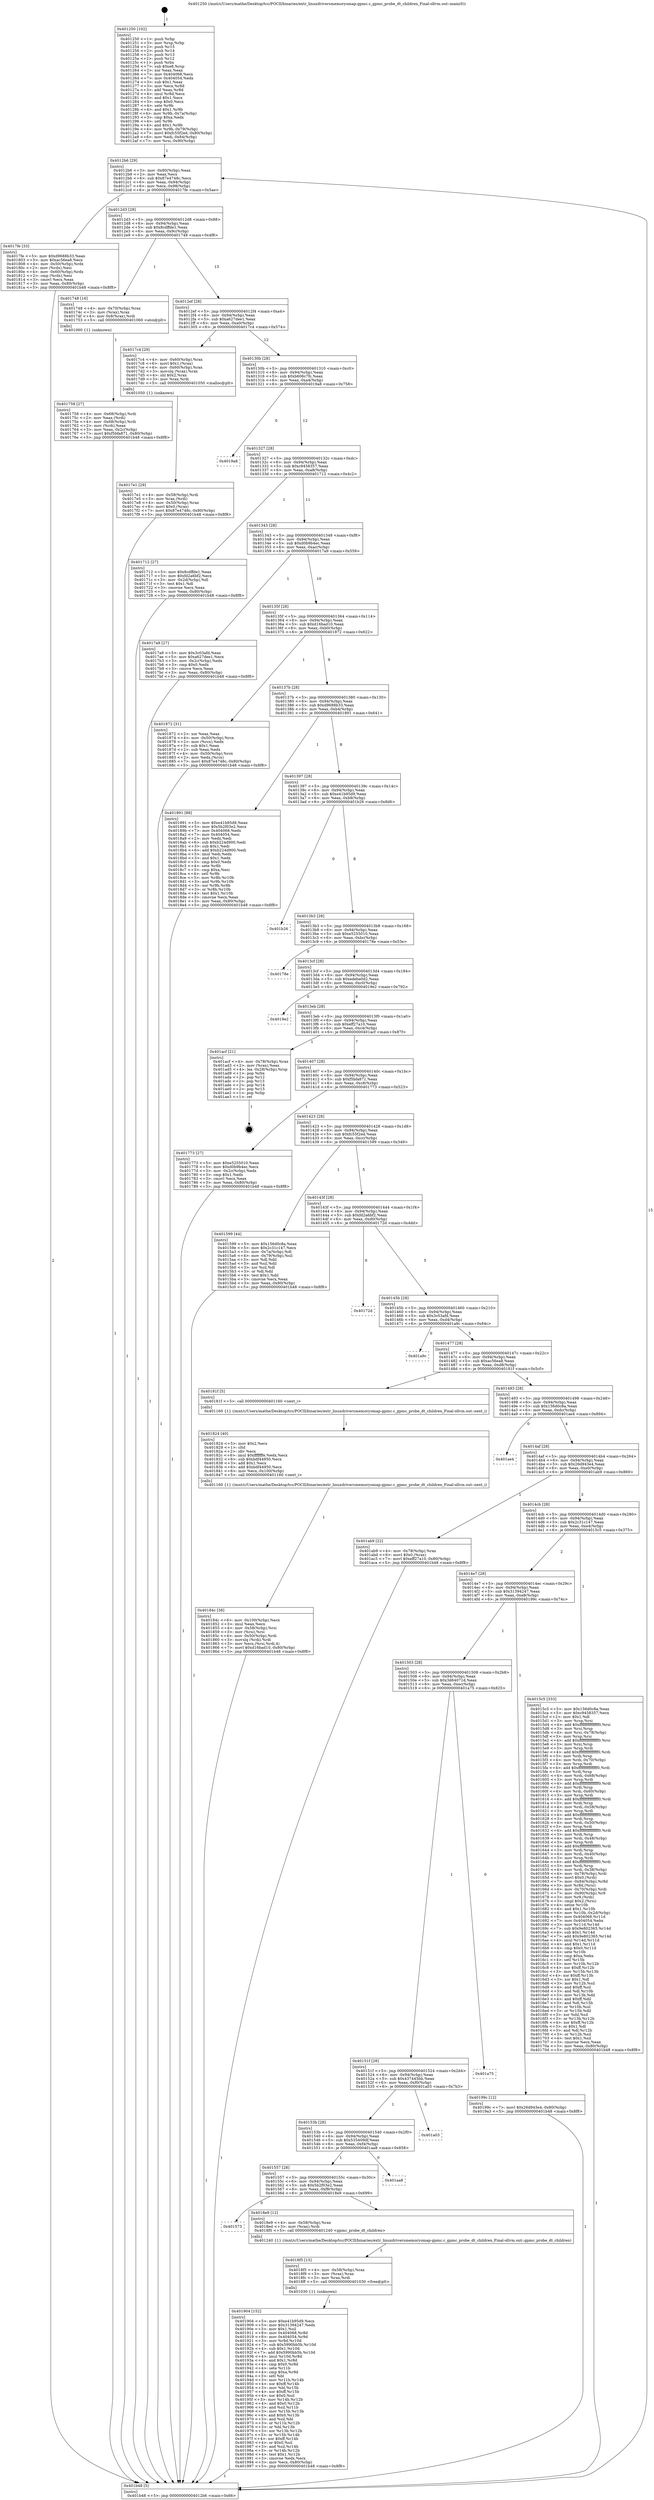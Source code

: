 digraph "0x401250" {
  label = "0x401250 (/mnt/c/Users/mathe/Desktop/tcc/POCII/binaries/extr_linuxdriversmemoryomap-gpmc.c_gpmc_probe_dt_children_Final-ollvm.out::main(0))"
  labelloc = "t"
  node[shape=record]

  Entry [label="",width=0.3,height=0.3,shape=circle,fillcolor=black,style=filled]
  "0x4012b6" [label="{
     0x4012b6 [29]\l
     | [instrs]\l
     &nbsp;&nbsp;0x4012b6 \<+3\>: mov -0x80(%rbp),%eax\l
     &nbsp;&nbsp;0x4012b9 \<+2\>: mov %eax,%ecx\l
     &nbsp;&nbsp;0x4012bb \<+6\>: sub $0x87e4748c,%ecx\l
     &nbsp;&nbsp;0x4012c1 \<+6\>: mov %eax,-0x94(%rbp)\l
     &nbsp;&nbsp;0x4012c7 \<+6\>: mov %ecx,-0x98(%rbp)\l
     &nbsp;&nbsp;0x4012cd \<+6\>: je 00000000004017fe \<main+0x5ae\>\l
  }"]
  "0x4017fe" [label="{
     0x4017fe [33]\l
     | [instrs]\l
     &nbsp;&nbsp;0x4017fe \<+5\>: mov $0xd9688b33,%eax\l
     &nbsp;&nbsp;0x401803 \<+5\>: mov $0xac56ea8,%ecx\l
     &nbsp;&nbsp;0x401808 \<+4\>: mov -0x50(%rbp),%rdx\l
     &nbsp;&nbsp;0x40180c \<+2\>: mov (%rdx),%esi\l
     &nbsp;&nbsp;0x40180e \<+4\>: mov -0x60(%rbp),%rdx\l
     &nbsp;&nbsp;0x401812 \<+2\>: cmp (%rdx),%esi\l
     &nbsp;&nbsp;0x401814 \<+3\>: cmovl %ecx,%eax\l
     &nbsp;&nbsp;0x401817 \<+3\>: mov %eax,-0x80(%rbp)\l
     &nbsp;&nbsp;0x40181a \<+5\>: jmp 0000000000401b48 \<main+0x8f8\>\l
  }"]
  "0x4012d3" [label="{
     0x4012d3 [28]\l
     | [instrs]\l
     &nbsp;&nbsp;0x4012d3 \<+5\>: jmp 00000000004012d8 \<main+0x88\>\l
     &nbsp;&nbsp;0x4012d8 \<+6\>: mov -0x94(%rbp),%eax\l
     &nbsp;&nbsp;0x4012de \<+5\>: sub $0x8cdffde1,%eax\l
     &nbsp;&nbsp;0x4012e3 \<+6\>: mov %eax,-0x9c(%rbp)\l
     &nbsp;&nbsp;0x4012e9 \<+6\>: je 0000000000401748 \<main+0x4f8\>\l
  }"]
  Exit [label="",width=0.3,height=0.3,shape=circle,fillcolor=black,style=filled,peripheries=2]
  "0x401748" [label="{
     0x401748 [16]\l
     | [instrs]\l
     &nbsp;&nbsp;0x401748 \<+4\>: mov -0x70(%rbp),%rax\l
     &nbsp;&nbsp;0x40174c \<+3\>: mov (%rax),%rax\l
     &nbsp;&nbsp;0x40174f \<+4\>: mov 0x8(%rax),%rdi\l
     &nbsp;&nbsp;0x401753 \<+5\>: call 0000000000401060 \<atoi@plt\>\l
     | [calls]\l
     &nbsp;&nbsp;0x401060 \{1\} (unknown)\l
  }"]
  "0x4012ef" [label="{
     0x4012ef [28]\l
     | [instrs]\l
     &nbsp;&nbsp;0x4012ef \<+5\>: jmp 00000000004012f4 \<main+0xa4\>\l
     &nbsp;&nbsp;0x4012f4 \<+6\>: mov -0x94(%rbp),%eax\l
     &nbsp;&nbsp;0x4012fa \<+5\>: sub $0xa627dee1,%eax\l
     &nbsp;&nbsp;0x4012ff \<+6\>: mov %eax,-0xa0(%rbp)\l
     &nbsp;&nbsp;0x401305 \<+6\>: je 00000000004017c4 \<main+0x574\>\l
  }"]
  "0x401904" [label="{
     0x401904 [152]\l
     | [instrs]\l
     &nbsp;&nbsp;0x401904 \<+5\>: mov $0xe41b95d9,%ecx\l
     &nbsp;&nbsp;0x401909 \<+5\>: mov $0x31394247,%edx\l
     &nbsp;&nbsp;0x40190e \<+3\>: mov $0x1,%sil\l
     &nbsp;&nbsp;0x401911 \<+8\>: mov 0x404068,%r8d\l
     &nbsp;&nbsp;0x401919 \<+8\>: mov 0x404054,%r9d\l
     &nbsp;&nbsp;0x401921 \<+3\>: mov %r8d,%r10d\l
     &nbsp;&nbsp;0x401924 \<+7\>: sub $0x5990bb5b,%r10d\l
     &nbsp;&nbsp;0x40192b \<+4\>: sub $0x1,%r10d\l
     &nbsp;&nbsp;0x40192f \<+7\>: add $0x5990bb5b,%r10d\l
     &nbsp;&nbsp;0x401936 \<+4\>: imul %r10d,%r8d\l
     &nbsp;&nbsp;0x40193a \<+4\>: and $0x1,%r8d\l
     &nbsp;&nbsp;0x40193e \<+4\>: cmp $0x0,%r8d\l
     &nbsp;&nbsp;0x401942 \<+4\>: sete %r11b\l
     &nbsp;&nbsp;0x401946 \<+4\>: cmp $0xa,%r9d\l
     &nbsp;&nbsp;0x40194a \<+3\>: setl %bl\l
     &nbsp;&nbsp;0x40194d \<+3\>: mov %r11b,%r14b\l
     &nbsp;&nbsp;0x401950 \<+4\>: xor $0xff,%r14b\l
     &nbsp;&nbsp;0x401954 \<+3\>: mov %bl,%r15b\l
     &nbsp;&nbsp;0x401957 \<+4\>: xor $0xff,%r15b\l
     &nbsp;&nbsp;0x40195b \<+4\>: xor $0x0,%sil\l
     &nbsp;&nbsp;0x40195f \<+3\>: mov %r14b,%r12b\l
     &nbsp;&nbsp;0x401962 \<+4\>: and $0x0,%r12b\l
     &nbsp;&nbsp;0x401966 \<+3\>: and %sil,%r11b\l
     &nbsp;&nbsp;0x401969 \<+3\>: mov %r15b,%r13b\l
     &nbsp;&nbsp;0x40196c \<+4\>: and $0x0,%r13b\l
     &nbsp;&nbsp;0x401970 \<+3\>: and %sil,%bl\l
     &nbsp;&nbsp;0x401973 \<+3\>: or %r11b,%r12b\l
     &nbsp;&nbsp;0x401976 \<+3\>: or %bl,%r13b\l
     &nbsp;&nbsp;0x401979 \<+3\>: xor %r13b,%r12b\l
     &nbsp;&nbsp;0x40197c \<+3\>: or %r15b,%r14b\l
     &nbsp;&nbsp;0x40197f \<+4\>: xor $0xff,%r14b\l
     &nbsp;&nbsp;0x401983 \<+4\>: or $0x0,%sil\l
     &nbsp;&nbsp;0x401987 \<+3\>: and %sil,%r14b\l
     &nbsp;&nbsp;0x40198a \<+3\>: or %r14b,%r12b\l
     &nbsp;&nbsp;0x40198d \<+4\>: test $0x1,%r12b\l
     &nbsp;&nbsp;0x401991 \<+3\>: cmovne %edx,%ecx\l
     &nbsp;&nbsp;0x401994 \<+3\>: mov %ecx,-0x80(%rbp)\l
     &nbsp;&nbsp;0x401997 \<+5\>: jmp 0000000000401b48 \<main+0x8f8\>\l
  }"]
  "0x4017c4" [label="{
     0x4017c4 [29]\l
     | [instrs]\l
     &nbsp;&nbsp;0x4017c4 \<+4\>: mov -0x60(%rbp),%rax\l
     &nbsp;&nbsp;0x4017c8 \<+6\>: movl $0x1,(%rax)\l
     &nbsp;&nbsp;0x4017ce \<+4\>: mov -0x60(%rbp),%rax\l
     &nbsp;&nbsp;0x4017d2 \<+3\>: movslq (%rax),%rax\l
     &nbsp;&nbsp;0x4017d5 \<+4\>: shl $0x2,%rax\l
     &nbsp;&nbsp;0x4017d9 \<+3\>: mov %rax,%rdi\l
     &nbsp;&nbsp;0x4017dc \<+5\>: call 0000000000401050 \<malloc@plt\>\l
     | [calls]\l
     &nbsp;&nbsp;0x401050 \{1\} (unknown)\l
  }"]
  "0x40130b" [label="{
     0x40130b [28]\l
     | [instrs]\l
     &nbsp;&nbsp;0x40130b \<+5\>: jmp 0000000000401310 \<main+0xc0\>\l
     &nbsp;&nbsp;0x401310 \<+6\>: mov -0x94(%rbp),%eax\l
     &nbsp;&nbsp;0x401316 \<+5\>: sub $0xb606c7fc,%eax\l
     &nbsp;&nbsp;0x40131b \<+6\>: mov %eax,-0xa4(%rbp)\l
     &nbsp;&nbsp;0x401321 \<+6\>: je 00000000004019a8 \<main+0x758\>\l
  }"]
  "0x4018f5" [label="{
     0x4018f5 [15]\l
     | [instrs]\l
     &nbsp;&nbsp;0x4018f5 \<+4\>: mov -0x58(%rbp),%rax\l
     &nbsp;&nbsp;0x4018f9 \<+3\>: mov (%rax),%rax\l
     &nbsp;&nbsp;0x4018fc \<+3\>: mov %rax,%rdi\l
     &nbsp;&nbsp;0x4018ff \<+5\>: call 0000000000401030 \<free@plt\>\l
     | [calls]\l
     &nbsp;&nbsp;0x401030 \{1\} (unknown)\l
  }"]
  "0x4019a8" [label="{
     0x4019a8\l
  }", style=dashed]
  "0x401327" [label="{
     0x401327 [28]\l
     | [instrs]\l
     &nbsp;&nbsp;0x401327 \<+5\>: jmp 000000000040132c \<main+0xdc\>\l
     &nbsp;&nbsp;0x40132c \<+6\>: mov -0x94(%rbp),%eax\l
     &nbsp;&nbsp;0x401332 \<+5\>: sub $0xc9458357,%eax\l
     &nbsp;&nbsp;0x401337 \<+6\>: mov %eax,-0xa8(%rbp)\l
     &nbsp;&nbsp;0x40133d \<+6\>: je 0000000000401712 \<main+0x4c2\>\l
  }"]
  "0x401573" [label="{
     0x401573\l
  }", style=dashed]
  "0x401712" [label="{
     0x401712 [27]\l
     | [instrs]\l
     &nbsp;&nbsp;0x401712 \<+5\>: mov $0x8cdffde1,%eax\l
     &nbsp;&nbsp;0x401717 \<+5\>: mov $0xfd2a6bf2,%ecx\l
     &nbsp;&nbsp;0x40171c \<+3\>: mov -0x2d(%rbp),%dl\l
     &nbsp;&nbsp;0x40171f \<+3\>: test $0x1,%dl\l
     &nbsp;&nbsp;0x401722 \<+3\>: cmovne %ecx,%eax\l
     &nbsp;&nbsp;0x401725 \<+3\>: mov %eax,-0x80(%rbp)\l
     &nbsp;&nbsp;0x401728 \<+5\>: jmp 0000000000401b48 \<main+0x8f8\>\l
  }"]
  "0x401343" [label="{
     0x401343 [28]\l
     | [instrs]\l
     &nbsp;&nbsp;0x401343 \<+5\>: jmp 0000000000401348 \<main+0xf8\>\l
     &nbsp;&nbsp;0x401348 \<+6\>: mov -0x94(%rbp),%eax\l
     &nbsp;&nbsp;0x40134e \<+5\>: sub $0xd0b9b4ec,%eax\l
     &nbsp;&nbsp;0x401353 \<+6\>: mov %eax,-0xac(%rbp)\l
     &nbsp;&nbsp;0x401359 \<+6\>: je 00000000004017a9 \<main+0x559\>\l
  }"]
  "0x4018e9" [label="{
     0x4018e9 [12]\l
     | [instrs]\l
     &nbsp;&nbsp;0x4018e9 \<+4\>: mov -0x58(%rbp),%rax\l
     &nbsp;&nbsp;0x4018ed \<+3\>: mov (%rax),%rdi\l
     &nbsp;&nbsp;0x4018f0 \<+5\>: call 0000000000401240 \<gpmc_probe_dt_children\>\l
     | [calls]\l
     &nbsp;&nbsp;0x401240 \{1\} (/mnt/c/Users/mathe/Desktop/tcc/POCII/binaries/extr_linuxdriversmemoryomap-gpmc.c_gpmc_probe_dt_children_Final-ollvm.out::gpmc_probe_dt_children)\l
  }"]
  "0x4017a9" [label="{
     0x4017a9 [27]\l
     | [instrs]\l
     &nbsp;&nbsp;0x4017a9 \<+5\>: mov $0x3c03afd,%eax\l
     &nbsp;&nbsp;0x4017ae \<+5\>: mov $0xa627dee1,%ecx\l
     &nbsp;&nbsp;0x4017b3 \<+3\>: mov -0x2c(%rbp),%edx\l
     &nbsp;&nbsp;0x4017b6 \<+3\>: cmp $0x0,%edx\l
     &nbsp;&nbsp;0x4017b9 \<+3\>: cmove %ecx,%eax\l
     &nbsp;&nbsp;0x4017bc \<+3\>: mov %eax,-0x80(%rbp)\l
     &nbsp;&nbsp;0x4017bf \<+5\>: jmp 0000000000401b48 \<main+0x8f8\>\l
  }"]
  "0x40135f" [label="{
     0x40135f [28]\l
     | [instrs]\l
     &nbsp;&nbsp;0x40135f \<+5\>: jmp 0000000000401364 \<main+0x114\>\l
     &nbsp;&nbsp;0x401364 \<+6\>: mov -0x94(%rbp),%eax\l
     &nbsp;&nbsp;0x40136a \<+5\>: sub $0xd16bad10,%eax\l
     &nbsp;&nbsp;0x40136f \<+6\>: mov %eax,-0xb0(%rbp)\l
     &nbsp;&nbsp;0x401375 \<+6\>: je 0000000000401872 \<main+0x622\>\l
  }"]
  "0x401557" [label="{
     0x401557 [28]\l
     | [instrs]\l
     &nbsp;&nbsp;0x401557 \<+5\>: jmp 000000000040155c \<main+0x30c\>\l
     &nbsp;&nbsp;0x40155c \<+6\>: mov -0x94(%rbp),%eax\l
     &nbsp;&nbsp;0x401562 \<+5\>: sub $0x5b2f03e2,%eax\l
     &nbsp;&nbsp;0x401567 \<+6\>: mov %eax,-0xf8(%rbp)\l
     &nbsp;&nbsp;0x40156d \<+6\>: je 00000000004018e9 \<main+0x699\>\l
  }"]
  "0x401872" [label="{
     0x401872 [31]\l
     | [instrs]\l
     &nbsp;&nbsp;0x401872 \<+2\>: xor %eax,%eax\l
     &nbsp;&nbsp;0x401874 \<+4\>: mov -0x50(%rbp),%rcx\l
     &nbsp;&nbsp;0x401878 \<+2\>: mov (%rcx),%edx\l
     &nbsp;&nbsp;0x40187a \<+3\>: sub $0x1,%eax\l
     &nbsp;&nbsp;0x40187d \<+2\>: sub %eax,%edx\l
     &nbsp;&nbsp;0x40187f \<+4\>: mov -0x50(%rbp),%rcx\l
     &nbsp;&nbsp;0x401883 \<+2\>: mov %edx,(%rcx)\l
     &nbsp;&nbsp;0x401885 \<+7\>: movl $0x87e4748c,-0x80(%rbp)\l
     &nbsp;&nbsp;0x40188c \<+5\>: jmp 0000000000401b48 \<main+0x8f8\>\l
  }"]
  "0x40137b" [label="{
     0x40137b [28]\l
     | [instrs]\l
     &nbsp;&nbsp;0x40137b \<+5\>: jmp 0000000000401380 \<main+0x130\>\l
     &nbsp;&nbsp;0x401380 \<+6\>: mov -0x94(%rbp),%eax\l
     &nbsp;&nbsp;0x401386 \<+5\>: sub $0xd9688b33,%eax\l
     &nbsp;&nbsp;0x40138b \<+6\>: mov %eax,-0xb4(%rbp)\l
     &nbsp;&nbsp;0x401391 \<+6\>: je 0000000000401891 \<main+0x641\>\l
  }"]
  "0x401aa8" [label="{
     0x401aa8\l
  }", style=dashed]
  "0x401891" [label="{
     0x401891 [88]\l
     | [instrs]\l
     &nbsp;&nbsp;0x401891 \<+5\>: mov $0xe41b95d9,%eax\l
     &nbsp;&nbsp;0x401896 \<+5\>: mov $0x5b2f03e2,%ecx\l
     &nbsp;&nbsp;0x40189b \<+7\>: mov 0x404068,%edx\l
     &nbsp;&nbsp;0x4018a2 \<+7\>: mov 0x404054,%esi\l
     &nbsp;&nbsp;0x4018a9 \<+2\>: mov %edx,%edi\l
     &nbsp;&nbsp;0x4018ab \<+6\>: sub $0xb224d900,%edi\l
     &nbsp;&nbsp;0x4018b1 \<+3\>: sub $0x1,%edi\l
     &nbsp;&nbsp;0x4018b4 \<+6\>: add $0xb224d900,%edi\l
     &nbsp;&nbsp;0x4018ba \<+3\>: imul %edi,%edx\l
     &nbsp;&nbsp;0x4018bd \<+3\>: and $0x1,%edx\l
     &nbsp;&nbsp;0x4018c0 \<+3\>: cmp $0x0,%edx\l
     &nbsp;&nbsp;0x4018c3 \<+4\>: sete %r8b\l
     &nbsp;&nbsp;0x4018c7 \<+3\>: cmp $0xa,%esi\l
     &nbsp;&nbsp;0x4018ca \<+4\>: setl %r9b\l
     &nbsp;&nbsp;0x4018ce \<+3\>: mov %r8b,%r10b\l
     &nbsp;&nbsp;0x4018d1 \<+3\>: and %r9b,%r10b\l
     &nbsp;&nbsp;0x4018d4 \<+3\>: xor %r9b,%r8b\l
     &nbsp;&nbsp;0x4018d7 \<+3\>: or %r8b,%r10b\l
     &nbsp;&nbsp;0x4018da \<+4\>: test $0x1,%r10b\l
     &nbsp;&nbsp;0x4018de \<+3\>: cmovne %ecx,%eax\l
     &nbsp;&nbsp;0x4018e1 \<+3\>: mov %eax,-0x80(%rbp)\l
     &nbsp;&nbsp;0x4018e4 \<+5\>: jmp 0000000000401b48 \<main+0x8f8\>\l
  }"]
  "0x401397" [label="{
     0x401397 [28]\l
     | [instrs]\l
     &nbsp;&nbsp;0x401397 \<+5\>: jmp 000000000040139c \<main+0x14c\>\l
     &nbsp;&nbsp;0x40139c \<+6\>: mov -0x94(%rbp),%eax\l
     &nbsp;&nbsp;0x4013a2 \<+5\>: sub $0xe41b95d9,%eax\l
     &nbsp;&nbsp;0x4013a7 \<+6\>: mov %eax,-0xb8(%rbp)\l
     &nbsp;&nbsp;0x4013ad \<+6\>: je 0000000000401b26 \<main+0x8d6\>\l
  }"]
  "0x40153b" [label="{
     0x40153b [28]\l
     | [instrs]\l
     &nbsp;&nbsp;0x40153b \<+5\>: jmp 0000000000401540 \<main+0x2f0\>\l
     &nbsp;&nbsp;0x401540 \<+6\>: mov -0x94(%rbp),%eax\l
     &nbsp;&nbsp;0x401546 \<+5\>: sub $0x535409df,%eax\l
     &nbsp;&nbsp;0x40154b \<+6\>: mov %eax,-0xf4(%rbp)\l
     &nbsp;&nbsp;0x401551 \<+6\>: je 0000000000401aa8 \<main+0x858\>\l
  }"]
  "0x401b26" [label="{
     0x401b26\l
  }", style=dashed]
  "0x4013b3" [label="{
     0x4013b3 [28]\l
     | [instrs]\l
     &nbsp;&nbsp;0x4013b3 \<+5\>: jmp 00000000004013b8 \<main+0x168\>\l
     &nbsp;&nbsp;0x4013b8 \<+6\>: mov -0x94(%rbp),%eax\l
     &nbsp;&nbsp;0x4013be \<+5\>: sub $0xe5255010,%eax\l
     &nbsp;&nbsp;0x4013c3 \<+6\>: mov %eax,-0xbc(%rbp)\l
     &nbsp;&nbsp;0x4013c9 \<+6\>: je 000000000040178e \<main+0x53e\>\l
  }"]
  "0x401a03" [label="{
     0x401a03\l
  }", style=dashed]
  "0x40178e" [label="{
     0x40178e\l
  }", style=dashed]
  "0x4013cf" [label="{
     0x4013cf [28]\l
     | [instrs]\l
     &nbsp;&nbsp;0x4013cf \<+5\>: jmp 00000000004013d4 \<main+0x184\>\l
     &nbsp;&nbsp;0x4013d4 \<+6\>: mov -0x94(%rbp),%eax\l
     &nbsp;&nbsp;0x4013da \<+5\>: sub $0xedeba0d2,%eax\l
     &nbsp;&nbsp;0x4013df \<+6\>: mov %eax,-0xc0(%rbp)\l
     &nbsp;&nbsp;0x4013e5 \<+6\>: je 00000000004019e2 \<main+0x792\>\l
  }"]
  "0x40151f" [label="{
     0x40151f [28]\l
     | [instrs]\l
     &nbsp;&nbsp;0x40151f \<+5\>: jmp 0000000000401524 \<main+0x2d4\>\l
     &nbsp;&nbsp;0x401524 \<+6\>: mov -0x94(%rbp),%eax\l
     &nbsp;&nbsp;0x40152a \<+5\>: sub $0x437445bb,%eax\l
     &nbsp;&nbsp;0x40152f \<+6\>: mov %eax,-0xf0(%rbp)\l
     &nbsp;&nbsp;0x401535 \<+6\>: je 0000000000401a03 \<main+0x7b3\>\l
  }"]
  "0x4019e2" [label="{
     0x4019e2\l
  }", style=dashed]
  "0x4013eb" [label="{
     0x4013eb [28]\l
     | [instrs]\l
     &nbsp;&nbsp;0x4013eb \<+5\>: jmp 00000000004013f0 \<main+0x1a0\>\l
     &nbsp;&nbsp;0x4013f0 \<+6\>: mov -0x94(%rbp),%eax\l
     &nbsp;&nbsp;0x4013f6 \<+5\>: sub $0xeff27a10,%eax\l
     &nbsp;&nbsp;0x4013fb \<+6\>: mov %eax,-0xc4(%rbp)\l
     &nbsp;&nbsp;0x401401 \<+6\>: je 0000000000401acf \<main+0x87f\>\l
  }"]
  "0x401a75" [label="{
     0x401a75\l
  }", style=dashed]
  "0x401acf" [label="{
     0x401acf [21]\l
     | [instrs]\l
     &nbsp;&nbsp;0x401acf \<+4\>: mov -0x78(%rbp),%rax\l
     &nbsp;&nbsp;0x401ad3 \<+2\>: mov (%rax),%eax\l
     &nbsp;&nbsp;0x401ad5 \<+4\>: lea -0x28(%rbp),%rsp\l
     &nbsp;&nbsp;0x401ad9 \<+1\>: pop %rbx\l
     &nbsp;&nbsp;0x401ada \<+2\>: pop %r12\l
     &nbsp;&nbsp;0x401adc \<+2\>: pop %r13\l
     &nbsp;&nbsp;0x401ade \<+2\>: pop %r14\l
     &nbsp;&nbsp;0x401ae0 \<+2\>: pop %r15\l
     &nbsp;&nbsp;0x401ae2 \<+1\>: pop %rbp\l
     &nbsp;&nbsp;0x401ae3 \<+1\>: ret\l
  }"]
  "0x401407" [label="{
     0x401407 [28]\l
     | [instrs]\l
     &nbsp;&nbsp;0x401407 \<+5\>: jmp 000000000040140c \<main+0x1bc\>\l
     &nbsp;&nbsp;0x40140c \<+6\>: mov -0x94(%rbp),%eax\l
     &nbsp;&nbsp;0x401412 \<+5\>: sub $0xf5bfa871,%eax\l
     &nbsp;&nbsp;0x401417 \<+6\>: mov %eax,-0xc8(%rbp)\l
     &nbsp;&nbsp;0x40141d \<+6\>: je 0000000000401773 \<main+0x523\>\l
  }"]
  "0x401503" [label="{
     0x401503 [28]\l
     | [instrs]\l
     &nbsp;&nbsp;0x401503 \<+5\>: jmp 0000000000401508 \<main+0x2b8\>\l
     &nbsp;&nbsp;0x401508 \<+6\>: mov -0x94(%rbp),%eax\l
     &nbsp;&nbsp;0x40150e \<+5\>: sub $0x3d64071d,%eax\l
     &nbsp;&nbsp;0x401513 \<+6\>: mov %eax,-0xec(%rbp)\l
     &nbsp;&nbsp;0x401519 \<+6\>: je 0000000000401a75 \<main+0x825\>\l
  }"]
  "0x401773" [label="{
     0x401773 [27]\l
     | [instrs]\l
     &nbsp;&nbsp;0x401773 \<+5\>: mov $0xe5255010,%eax\l
     &nbsp;&nbsp;0x401778 \<+5\>: mov $0xd0b9b4ec,%ecx\l
     &nbsp;&nbsp;0x40177d \<+3\>: mov -0x2c(%rbp),%edx\l
     &nbsp;&nbsp;0x401780 \<+3\>: cmp $0x1,%edx\l
     &nbsp;&nbsp;0x401783 \<+3\>: cmovl %ecx,%eax\l
     &nbsp;&nbsp;0x401786 \<+3\>: mov %eax,-0x80(%rbp)\l
     &nbsp;&nbsp;0x401789 \<+5\>: jmp 0000000000401b48 \<main+0x8f8\>\l
  }"]
  "0x401423" [label="{
     0x401423 [28]\l
     | [instrs]\l
     &nbsp;&nbsp;0x401423 \<+5\>: jmp 0000000000401428 \<main+0x1d8\>\l
     &nbsp;&nbsp;0x401428 \<+6\>: mov -0x94(%rbp),%eax\l
     &nbsp;&nbsp;0x40142e \<+5\>: sub $0xfc55f2ed,%eax\l
     &nbsp;&nbsp;0x401433 \<+6\>: mov %eax,-0xcc(%rbp)\l
     &nbsp;&nbsp;0x401439 \<+6\>: je 0000000000401599 \<main+0x349\>\l
  }"]
  "0x40199c" [label="{
     0x40199c [12]\l
     | [instrs]\l
     &nbsp;&nbsp;0x40199c \<+7\>: movl $0x26d943e4,-0x80(%rbp)\l
     &nbsp;&nbsp;0x4019a3 \<+5\>: jmp 0000000000401b48 \<main+0x8f8\>\l
  }"]
  "0x401599" [label="{
     0x401599 [44]\l
     | [instrs]\l
     &nbsp;&nbsp;0x401599 \<+5\>: mov $0x156d0c8a,%eax\l
     &nbsp;&nbsp;0x40159e \<+5\>: mov $0x2c31c147,%ecx\l
     &nbsp;&nbsp;0x4015a3 \<+3\>: mov -0x7a(%rbp),%dl\l
     &nbsp;&nbsp;0x4015a6 \<+4\>: mov -0x79(%rbp),%sil\l
     &nbsp;&nbsp;0x4015aa \<+3\>: mov %dl,%dil\l
     &nbsp;&nbsp;0x4015ad \<+3\>: and %sil,%dil\l
     &nbsp;&nbsp;0x4015b0 \<+3\>: xor %sil,%dl\l
     &nbsp;&nbsp;0x4015b3 \<+3\>: or %dl,%dil\l
     &nbsp;&nbsp;0x4015b6 \<+4\>: test $0x1,%dil\l
     &nbsp;&nbsp;0x4015ba \<+3\>: cmovne %ecx,%eax\l
     &nbsp;&nbsp;0x4015bd \<+3\>: mov %eax,-0x80(%rbp)\l
     &nbsp;&nbsp;0x4015c0 \<+5\>: jmp 0000000000401b48 \<main+0x8f8\>\l
  }"]
  "0x40143f" [label="{
     0x40143f [28]\l
     | [instrs]\l
     &nbsp;&nbsp;0x40143f \<+5\>: jmp 0000000000401444 \<main+0x1f4\>\l
     &nbsp;&nbsp;0x401444 \<+6\>: mov -0x94(%rbp),%eax\l
     &nbsp;&nbsp;0x40144a \<+5\>: sub $0xfd2a6bf2,%eax\l
     &nbsp;&nbsp;0x40144f \<+6\>: mov %eax,-0xd0(%rbp)\l
     &nbsp;&nbsp;0x401455 \<+6\>: je 000000000040172d \<main+0x4dd\>\l
  }"]
  "0x401b48" [label="{
     0x401b48 [5]\l
     | [instrs]\l
     &nbsp;&nbsp;0x401b48 \<+5\>: jmp 00000000004012b6 \<main+0x66\>\l
  }"]
  "0x401250" [label="{
     0x401250 [102]\l
     | [instrs]\l
     &nbsp;&nbsp;0x401250 \<+1\>: push %rbp\l
     &nbsp;&nbsp;0x401251 \<+3\>: mov %rsp,%rbp\l
     &nbsp;&nbsp;0x401254 \<+2\>: push %r15\l
     &nbsp;&nbsp;0x401256 \<+2\>: push %r14\l
     &nbsp;&nbsp;0x401258 \<+2\>: push %r13\l
     &nbsp;&nbsp;0x40125a \<+2\>: push %r12\l
     &nbsp;&nbsp;0x40125c \<+1\>: push %rbx\l
     &nbsp;&nbsp;0x40125d \<+7\>: sub $0xe8,%rsp\l
     &nbsp;&nbsp;0x401264 \<+2\>: xor %eax,%eax\l
     &nbsp;&nbsp;0x401266 \<+7\>: mov 0x404068,%ecx\l
     &nbsp;&nbsp;0x40126d \<+7\>: mov 0x404054,%edx\l
     &nbsp;&nbsp;0x401274 \<+3\>: sub $0x1,%eax\l
     &nbsp;&nbsp;0x401277 \<+3\>: mov %ecx,%r8d\l
     &nbsp;&nbsp;0x40127a \<+3\>: add %eax,%r8d\l
     &nbsp;&nbsp;0x40127d \<+4\>: imul %r8d,%ecx\l
     &nbsp;&nbsp;0x401281 \<+3\>: and $0x1,%ecx\l
     &nbsp;&nbsp;0x401284 \<+3\>: cmp $0x0,%ecx\l
     &nbsp;&nbsp;0x401287 \<+4\>: sete %r9b\l
     &nbsp;&nbsp;0x40128b \<+4\>: and $0x1,%r9b\l
     &nbsp;&nbsp;0x40128f \<+4\>: mov %r9b,-0x7a(%rbp)\l
     &nbsp;&nbsp;0x401293 \<+3\>: cmp $0xa,%edx\l
     &nbsp;&nbsp;0x401296 \<+4\>: setl %r9b\l
     &nbsp;&nbsp;0x40129a \<+4\>: and $0x1,%r9b\l
     &nbsp;&nbsp;0x40129e \<+4\>: mov %r9b,-0x79(%rbp)\l
     &nbsp;&nbsp;0x4012a2 \<+7\>: movl $0xfc55f2ed,-0x80(%rbp)\l
     &nbsp;&nbsp;0x4012a9 \<+6\>: mov %edi,-0x84(%rbp)\l
     &nbsp;&nbsp;0x4012af \<+7\>: mov %rsi,-0x90(%rbp)\l
  }"]
  "0x40184c" [label="{
     0x40184c [38]\l
     | [instrs]\l
     &nbsp;&nbsp;0x40184c \<+6\>: mov -0x100(%rbp),%ecx\l
     &nbsp;&nbsp;0x401852 \<+3\>: imul %eax,%ecx\l
     &nbsp;&nbsp;0x401855 \<+4\>: mov -0x58(%rbp),%rsi\l
     &nbsp;&nbsp;0x401859 \<+3\>: mov (%rsi),%rsi\l
     &nbsp;&nbsp;0x40185c \<+4\>: mov -0x50(%rbp),%rdi\l
     &nbsp;&nbsp;0x401860 \<+3\>: movslq (%rdi),%rdi\l
     &nbsp;&nbsp;0x401863 \<+3\>: mov %ecx,(%rsi,%rdi,4)\l
     &nbsp;&nbsp;0x401866 \<+7\>: movl $0xd16bad10,-0x80(%rbp)\l
     &nbsp;&nbsp;0x40186d \<+5\>: jmp 0000000000401b48 \<main+0x8f8\>\l
  }"]
  "0x40172d" [label="{
     0x40172d\l
  }", style=dashed]
  "0x40145b" [label="{
     0x40145b [28]\l
     | [instrs]\l
     &nbsp;&nbsp;0x40145b \<+5\>: jmp 0000000000401460 \<main+0x210\>\l
     &nbsp;&nbsp;0x401460 \<+6\>: mov -0x94(%rbp),%eax\l
     &nbsp;&nbsp;0x401466 \<+5\>: sub $0x3c03afd,%eax\l
     &nbsp;&nbsp;0x40146b \<+6\>: mov %eax,-0xd4(%rbp)\l
     &nbsp;&nbsp;0x401471 \<+6\>: je 0000000000401a9c \<main+0x84c\>\l
  }"]
  "0x401824" [label="{
     0x401824 [40]\l
     | [instrs]\l
     &nbsp;&nbsp;0x401824 \<+5\>: mov $0x2,%ecx\l
     &nbsp;&nbsp;0x401829 \<+1\>: cltd\l
     &nbsp;&nbsp;0x40182a \<+2\>: idiv %ecx\l
     &nbsp;&nbsp;0x40182c \<+6\>: imul $0xfffffffe,%edx,%ecx\l
     &nbsp;&nbsp;0x401832 \<+6\>: sub $0xbdf44950,%ecx\l
     &nbsp;&nbsp;0x401838 \<+3\>: add $0x1,%ecx\l
     &nbsp;&nbsp;0x40183b \<+6\>: add $0xbdf44950,%ecx\l
     &nbsp;&nbsp;0x401841 \<+6\>: mov %ecx,-0x100(%rbp)\l
     &nbsp;&nbsp;0x401847 \<+5\>: call 0000000000401160 \<next_i\>\l
     | [calls]\l
     &nbsp;&nbsp;0x401160 \{1\} (/mnt/c/Users/mathe/Desktop/tcc/POCII/binaries/extr_linuxdriversmemoryomap-gpmc.c_gpmc_probe_dt_children_Final-ollvm.out::next_i)\l
  }"]
  "0x401a9c" [label="{
     0x401a9c\l
  }", style=dashed]
  "0x401477" [label="{
     0x401477 [28]\l
     | [instrs]\l
     &nbsp;&nbsp;0x401477 \<+5\>: jmp 000000000040147c \<main+0x22c\>\l
     &nbsp;&nbsp;0x40147c \<+6\>: mov -0x94(%rbp),%eax\l
     &nbsp;&nbsp;0x401482 \<+5\>: sub $0xac56ea8,%eax\l
     &nbsp;&nbsp;0x401487 \<+6\>: mov %eax,-0xd8(%rbp)\l
     &nbsp;&nbsp;0x40148d \<+6\>: je 000000000040181f \<main+0x5cf\>\l
  }"]
  "0x4017e1" [label="{
     0x4017e1 [29]\l
     | [instrs]\l
     &nbsp;&nbsp;0x4017e1 \<+4\>: mov -0x58(%rbp),%rdi\l
     &nbsp;&nbsp;0x4017e5 \<+3\>: mov %rax,(%rdi)\l
     &nbsp;&nbsp;0x4017e8 \<+4\>: mov -0x50(%rbp),%rax\l
     &nbsp;&nbsp;0x4017ec \<+6\>: movl $0x0,(%rax)\l
     &nbsp;&nbsp;0x4017f2 \<+7\>: movl $0x87e4748c,-0x80(%rbp)\l
     &nbsp;&nbsp;0x4017f9 \<+5\>: jmp 0000000000401b48 \<main+0x8f8\>\l
  }"]
  "0x40181f" [label="{
     0x40181f [5]\l
     | [instrs]\l
     &nbsp;&nbsp;0x40181f \<+5\>: call 0000000000401160 \<next_i\>\l
     | [calls]\l
     &nbsp;&nbsp;0x401160 \{1\} (/mnt/c/Users/mathe/Desktop/tcc/POCII/binaries/extr_linuxdriversmemoryomap-gpmc.c_gpmc_probe_dt_children_Final-ollvm.out::next_i)\l
  }"]
  "0x401493" [label="{
     0x401493 [28]\l
     | [instrs]\l
     &nbsp;&nbsp;0x401493 \<+5\>: jmp 0000000000401498 \<main+0x248\>\l
     &nbsp;&nbsp;0x401498 \<+6\>: mov -0x94(%rbp),%eax\l
     &nbsp;&nbsp;0x40149e \<+5\>: sub $0x156d0c8a,%eax\l
     &nbsp;&nbsp;0x4014a3 \<+6\>: mov %eax,-0xdc(%rbp)\l
     &nbsp;&nbsp;0x4014a9 \<+6\>: je 0000000000401ae4 \<main+0x894\>\l
  }"]
  "0x401758" [label="{
     0x401758 [27]\l
     | [instrs]\l
     &nbsp;&nbsp;0x401758 \<+4\>: mov -0x68(%rbp),%rdi\l
     &nbsp;&nbsp;0x40175c \<+2\>: mov %eax,(%rdi)\l
     &nbsp;&nbsp;0x40175e \<+4\>: mov -0x68(%rbp),%rdi\l
     &nbsp;&nbsp;0x401762 \<+2\>: mov (%rdi),%eax\l
     &nbsp;&nbsp;0x401764 \<+3\>: mov %eax,-0x2c(%rbp)\l
     &nbsp;&nbsp;0x401767 \<+7\>: movl $0xf5bfa871,-0x80(%rbp)\l
     &nbsp;&nbsp;0x40176e \<+5\>: jmp 0000000000401b48 \<main+0x8f8\>\l
  }"]
  "0x401ae4" [label="{
     0x401ae4\l
  }", style=dashed]
  "0x4014af" [label="{
     0x4014af [28]\l
     | [instrs]\l
     &nbsp;&nbsp;0x4014af \<+5\>: jmp 00000000004014b4 \<main+0x264\>\l
     &nbsp;&nbsp;0x4014b4 \<+6\>: mov -0x94(%rbp),%eax\l
     &nbsp;&nbsp;0x4014ba \<+5\>: sub $0x26d943e4,%eax\l
     &nbsp;&nbsp;0x4014bf \<+6\>: mov %eax,-0xe0(%rbp)\l
     &nbsp;&nbsp;0x4014c5 \<+6\>: je 0000000000401ab9 \<main+0x869\>\l
  }"]
  "0x4014e7" [label="{
     0x4014e7 [28]\l
     | [instrs]\l
     &nbsp;&nbsp;0x4014e7 \<+5\>: jmp 00000000004014ec \<main+0x29c\>\l
     &nbsp;&nbsp;0x4014ec \<+6\>: mov -0x94(%rbp),%eax\l
     &nbsp;&nbsp;0x4014f2 \<+5\>: sub $0x31394247,%eax\l
     &nbsp;&nbsp;0x4014f7 \<+6\>: mov %eax,-0xe8(%rbp)\l
     &nbsp;&nbsp;0x4014fd \<+6\>: je 000000000040199c \<main+0x74c\>\l
  }"]
  "0x401ab9" [label="{
     0x401ab9 [22]\l
     | [instrs]\l
     &nbsp;&nbsp;0x401ab9 \<+4\>: mov -0x78(%rbp),%rax\l
     &nbsp;&nbsp;0x401abd \<+6\>: movl $0x0,(%rax)\l
     &nbsp;&nbsp;0x401ac3 \<+7\>: movl $0xeff27a10,-0x80(%rbp)\l
     &nbsp;&nbsp;0x401aca \<+5\>: jmp 0000000000401b48 \<main+0x8f8\>\l
  }"]
  "0x4014cb" [label="{
     0x4014cb [28]\l
     | [instrs]\l
     &nbsp;&nbsp;0x4014cb \<+5\>: jmp 00000000004014d0 \<main+0x280\>\l
     &nbsp;&nbsp;0x4014d0 \<+6\>: mov -0x94(%rbp),%eax\l
     &nbsp;&nbsp;0x4014d6 \<+5\>: sub $0x2c31c147,%eax\l
     &nbsp;&nbsp;0x4014db \<+6\>: mov %eax,-0xe4(%rbp)\l
     &nbsp;&nbsp;0x4014e1 \<+6\>: je 00000000004015c5 \<main+0x375\>\l
  }"]
  "0x4015c5" [label="{
     0x4015c5 [333]\l
     | [instrs]\l
     &nbsp;&nbsp;0x4015c5 \<+5\>: mov $0x156d0c8a,%eax\l
     &nbsp;&nbsp;0x4015ca \<+5\>: mov $0xc9458357,%ecx\l
     &nbsp;&nbsp;0x4015cf \<+2\>: mov $0x1,%dl\l
     &nbsp;&nbsp;0x4015d1 \<+3\>: mov %rsp,%rsi\l
     &nbsp;&nbsp;0x4015d4 \<+4\>: add $0xfffffffffffffff0,%rsi\l
     &nbsp;&nbsp;0x4015d8 \<+3\>: mov %rsi,%rsp\l
     &nbsp;&nbsp;0x4015db \<+4\>: mov %rsi,-0x78(%rbp)\l
     &nbsp;&nbsp;0x4015df \<+3\>: mov %rsp,%rsi\l
     &nbsp;&nbsp;0x4015e2 \<+4\>: add $0xfffffffffffffff0,%rsi\l
     &nbsp;&nbsp;0x4015e6 \<+3\>: mov %rsi,%rsp\l
     &nbsp;&nbsp;0x4015e9 \<+3\>: mov %rsp,%rdi\l
     &nbsp;&nbsp;0x4015ec \<+4\>: add $0xfffffffffffffff0,%rdi\l
     &nbsp;&nbsp;0x4015f0 \<+3\>: mov %rdi,%rsp\l
     &nbsp;&nbsp;0x4015f3 \<+4\>: mov %rdi,-0x70(%rbp)\l
     &nbsp;&nbsp;0x4015f7 \<+3\>: mov %rsp,%rdi\l
     &nbsp;&nbsp;0x4015fa \<+4\>: add $0xfffffffffffffff0,%rdi\l
     &nbsp;&nbsp;0x4015fe \<+3\>: mov %rdi,%rsp\l
     &nbsp;&nbsp;0x401601 \<+4\>: mov %rdi,-0x68(%rbp)\l
     &nbsp;&nbsp;0x401605 \<+3\>: mov %rsp,%rdi\l
     &nbsp;&nbsp;0x401608 \<+4\>: add $0xfffffffffffffff0,%rdi\l
     &nbsp;&nbsp;0x40160c \<+3\>: mov %rdi,%rsp\l
     &nbsp;&nbsp;0x40160f \<+4\>: mov %rdi,-0x60(%rbp)\l
     &nbsp;&nbsp;0x401613 \<+3\>: mov %rsp,%rdi\l
     &nbsp;&nbsp;0x401616 \<+4\>: add $0xfffffffffffffff0,%rdi\l
     &nbsp;&nbsp;0x40161a \<+3\>: mov %rdi,%rsp\l
     &nbsp;&nbsp;0x40161d \<+4\>: mov %rdi,-0x58(%rbp)\l
     &nbsp;&nbsp;0x401621 \<+3\>: mov %rsp,%rdi\l
     &nbsp;&nbsp;0x401624 \<+4\>: add $0xfffffffffffffff0,%rdi\l
     &nbsp;&nbsp;0x401628 \<+3\>: mov %rdi,%rsp\l
     &nbsp;&nbsp;0x40162b \<+4\>: mov %rdi,-0x50(%rbp)\l
     &nbsp;&nbsp;0x40162f \<+3\>: mov %rsp,%rdi\l
     &nbsp;&nbsp;0x401632 \<+4\>: add $0xfffffffffffffff0,%rdi\l
     &nbsp;&nbsp;0x401636 \<+3\>: mov %rdi,%rsp\l
     &nbsp;&nbsp;0x401639 \<+4\>: mov %rdi,-0x48(%rbp)\l
     &nbsp;&nbsp;0x40163d \<+3\>: mov %rsp,%rdi\l
     &nbsp;&nbsp;0x401640 \<+4\>: add $0xfffffffffffffff0,%rdi\l
     &nbsp;&nbsp;0x401644 \<+3\>: mov %rdi,%rsp\l
     &nbsp;&nbsp;0x401647 \<+4\>: mov %rdi,-0x40(%rbp)\l
     &nbsp;&nbsp;0x40164b \<+3\>: mov %rsp,%rdi\l
     &nbsp;&nbsp;0x40164e \<+4\>: add $0xfffffffffffffff0,%rdi\l
     &nbsp;&nbsp;0x401652 \<+3\>: mov %rdi,%rsp\l
     &nbsp;&nbsp;0x401655 \<+4\>: mov %rdi,-0x38(%rbp)\l
     &nbsp;&nbsp;0x401659 \<+4\>: mov -0x78(%rbp),%rdi\l
     &nbsp;&nbsp;0x40165d \<+6\>: movl $0x0,(%rdi)\l
     &nbsp;&nbsp;0x401663 \<+7\>: mov -0x84(%rbp),%r8d\l
     &nbsp;&nbsp;0x40166a \<+3\>: mov %r8d,(%rsi)\l
     &nbsp;&nbsp;0x40166d \<+4\>: mov -0x70(%rbp),%rdi\l
     &nbsp;&nbsp;0x401671 \<+7\>: mov -0x90(%rbp),%r9\l
     &nbsp;&nbsp;0x401678 \<+3\>: mov %r9,(%rdi)\l
     &nbsp;&nbsp;0x40167b \<+3\>: cmpl $0x2,(%rsi)\l
     &nbsp;&nbsp;0x40167e \<+4\>: setne %r10b\l
     &nbsp;&nbsp;0x401682 \<+4\>: and $0x1,%r10b\l
     &nbsp;&nbsp;0x401686 \<+4\>: mov %r10b,-0x2d(%rbp)\l
     &nbsp;&nbsp;0x40168a \<+8\>: mov 0x404068,%r11d\l
     &nbsp;&nbsp;0x401692 \<+7\>: mov 0x404054,%ebx\l
     &nbsp;&nbsp;0x401699 \<+3\>: mov %r11d,%r14d\l
     &nbsp;&nbsp;0x40169c \<+7\>: sub $0x9e802365,%r14d\l
     &nbsp;&nbsp;0x4016a3 \<+4\>: sub $0x1,%r14d\l
     &nbsp;&nbsp;0x4016a7 \<+7\>: add $0x9e802365,%r14d\l
     &nbsp;&nbsp;0x4016ae \<+4\>: imul %r14d,%r11d\l
     &nbsp;&nbsp;0x4016b2 \<+4\>: and $0x1,%r11d\l
     &nbsp;&nbsp;0x4016b6 \<+4\>: cmp $0x0,%r11d\l
     &nbsp;&nbsp;0x4016ba \<+4\>: sete %r10b\l
     &nbsp;&nbsp;0x4016be \<+3\>: cmp $0xa,%ebx\l
     &nbsp;&nbsp;0x4016c1 \<+4\>: setl %r15b\l
     &nbsp;&nbsp;0x4016c5 \<+3\>: mov %r10b,%r12b\l
     &nbsp;&nbsp;0x4016c8 \<+4\>: xor $0xff,%r12b\l
     &nbsp;&nbsp;0x4016cc \<+3\>: mov %r15b,%r13b\l
     &nbsp;&nbsp;0x4016cf \<+4\>: xor $0xff,%r13b\l
     &nbsp;&nbsp;0x4016d3 \<+3\>: xor $0x1,%dl\l
     &nbsp;&nbsp;0x4016d6 \<+3\>: mov %r12b,%sil\l
     &nbsp;&nbsp;0x4016d9 \<+4\>: and $0xff,%sil\l
     &nbsp;&nbsp;0x4016dd \<+3\>: and %dl,%r10b\l
     &nbsp;&nbsp;0x4016e0 \<+3\>: mov %r13b,%dil\l
     &nbsp;&nbsp;0x4016e3 \<+4\>: and $0xff,%dil\l
     &nbsp;&nbsp;0x4016e7 \<+3\>: and %dl,%r15b\l
     &nbsp;&nbsp;0x4016ea \<+3\>: or %r10b,%sil\l
     &nbsp;&nbsp;0x4016ed \<+3\>: or %r15b,%dil\l
     &nbsp;&nbsp;0x4016f0 \<+3\>: xor %dil,%sil\l
     &nbsp;&nbsp;0x4016f3 \<+3\>: or %r13b,%r12b\l
     &nbsp;&nbsp;0x4016f6 \<+4\>: xor $0xff,%r12b\l
     &nbsp;&nbsp;0x4016fa \<+3\>: or $0x1,%dl\l
     &nbsp;&nbsp;0x4016fd \<+3\>: and %dl,%r12b\l
     &nbsp;&nbsp;0x401700 \<+3\>: or %r12b,%sil\l
     &nbsp;&nbsp;0x401703 \<+4\>: test $0x1,%sil\l
     &nbsp;&nbsp;0x401707 \<+3\>: cmovne %ecx,%eax\l
     &nbsp;&nbsp;0x40170a \<+3\>: mov %eax,-0x80(%rbp)\l
     &nbsp;&nbsp;0x40170d \<+5\>: jmp 0000000000401b48 \<main+0x8f8\>\l
  }"]
  Entry -> "0x401250" [label=" 1"]
  "0x4012b6" -> "0x4017fe" [label=" 2"]
  "0x4012b6" -> "0x4012d3" [label=" 14"]
  "0x401acf" -> Exit [label=" 1"]
  "0x4012d3" -> "0x401748" [label=" 1"]
  "0x4012d3" -> "0x4012ef" [label=" 13"]
  "0x401ab9" -> "0x401b48" [label=" 1"]
  "0x4012ef" -> "0x4017c4" [label=" 1"]
  "0x4012ef" -> "0x40130b" [label=" 12"]
  "0x40199c" -> "0x401b48" [label=" 1"]
  "0x40130b" -> "0x4019a8" [label=" 0"]
  "0x40130b" -> "0x401327" [label=" 12"]
  "0x401904" -> "0x401b48" [label=" 1"]
  "0x401327" -> "0x401712" [label=" 1"]
  "0x401327" -> "0x401343" [label=" 11"]
  "0x4018f5" -> "0x401904" [label=" 1"]
  "0x401343" -> "0x4017a9" [label=" 1"]
  "0x401343" -> "0x40135f" [label=" 10"]
  "0x4018e9" -> "0x4018f5" [label=" 1"]
  "0x40135f" -> "0x401872" [label=" 1"]
  "0x40135f" -> "0x40137b" [label=" 9"]
  "0x401557" -> "0x4018e9" [label=" 1"]
  "0x40137b" -> "0x401891" [label=" 1"]
  "0x40137b" -> "0x401397" [label=" 8"]
  "0x401557" -> "0x401573" [label=" 0"]
  "0x401397" -> "0x401b26" [label=" 0"]
  "0x401397" -> "0x4013b3" [label=" 8"]
  "0x40153b" -> "0x401aa8" [label=" 0"]
  "0x4013b3" -> "0x40178e" [label=" 0"]
  "0x4013b3" -> "0x4013cf" [label=" 8"]
  "0x40153b" -> "0x401557" [label=" 1"]
  "0x4013cf" -> "0x4019e2" [label=" 0"]
  "0x4013cf" -> "0x4013eb" [label=" 8"]
  "0x40151f" -> "0x401a03" [label=" 0"]
  "0x4013eb" -> "0x401acf" [label=" 1"]
  "0x4013eb" -> "0x401407" [label=" 7"]
  "0x40151f" -> "0x40153b" [label=" 1"]
  "0x401407" -> "0x401773" [label=" 1"]
  "0x401407" -> "0x401423" [label=" 6"]
  "0x401503" -> "0x401a75" [label=" 0"]
  "0x401423" -> "0x401599" [label=" 1"]
  "0x401423" -> "0x40143f" [label=" 5"]
  "0x401599" -> "0x401b48" [label=" 1"]
  "0x401250" -> "0x4012b6" [label=" 1"]
  "0x401b48" -> "0x4012b6" [label=" 15"]
  "0x401503" -> "0x40151f" [label=" 1"]
  "0x40143f" -> "0x40172d" [label=" 0"]
  "0x40143f" -> "0x40145b" [label=" 5"]
  "0x4014e7" -> "0x40199c" [label=" 1"]
  "0x40145b" -> "0x401a9c" [label=" 0"]
  "0x40145b" -> "0x401477" [label=" 5"]
  "0x4014e7" -> "0x401503" [label=" 1"]
  "0x401477" -> "0x40181f" [label=" 1"]
  "0x401477" -> "0x401493" [label=" 4"]
  "0x401891" -> "0x401b48" [label=" 1"]
  "0x401493" -> "0x401ae4" [label=" 0"]
  "0x401493" -> "0x4014af" [label=" 4"]
  "0x401872" -> "0x401b48" [label=" 1"]
  "0x4014af" -> "0x401ab9" [label=" 1"]
  "0x4014af" -> "0x4014cb" [label=" 3"]
  "0x401824" -> "0x40184c" [label=" 1"]
  "0x4014cb" -> "0x4015c5" [label=" 1"]
  "0x4014cb" -> "0x4014e7" [label=" 2"]
  "0x40184c" -> "0x401b48" [label=" 1"]
  "0x4015c5" -> "0x401b48" [label=" 1"]
  "0x401712" -> "0x401b48" [label=" 1"]
  "0x401748" -> "0x401758" [label=" 1"]
  "0x401758" -> "0x401b48" [label=" 1"]
  "0x401773" -> "0x401b48" [label=" 1"]
  "0x4017a9" -> "0x401b48" [label=" 1"]
  "0x4017c4" -> "0x4017e1" [label=" 1"]
  "0x4017e1" -> "0x401b48" [label=" 1"]
  "0x4017fe" -> "0x401b48" [label=" 2"]
  "0x40181f" -> "0x401824" [label=" 1"]
}
